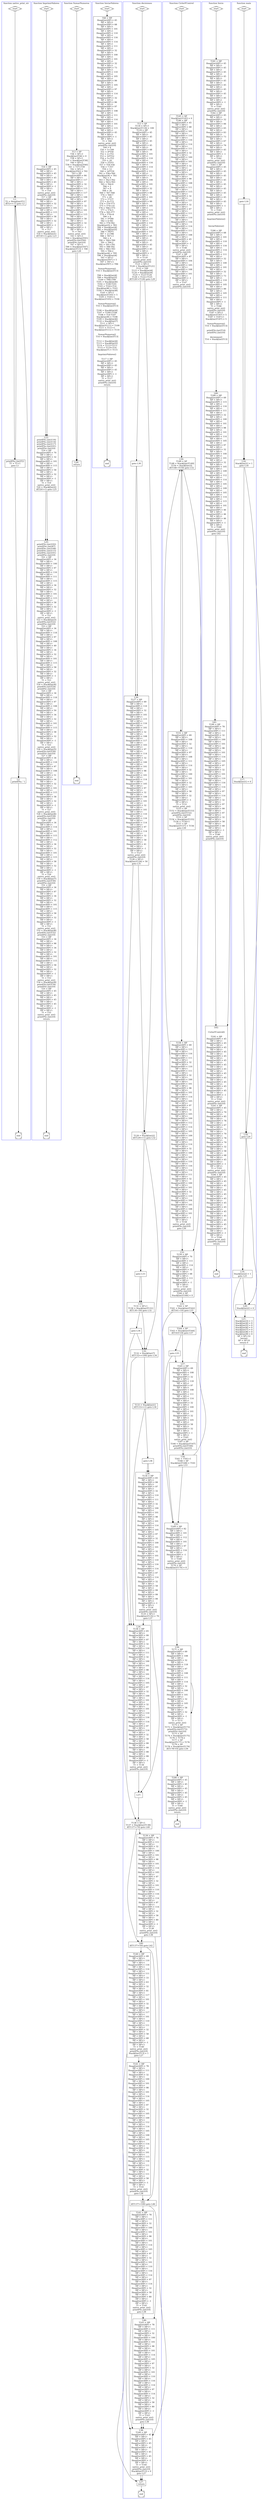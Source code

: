 digraph G {

	subgraph cluster_1 {

 		block1_start1 [shape=Mdiamond; label="start"];
		block1_end1 [shape=Msquare; label="end"];
		color=blue
		label = " function native_print_str ";
		block1_b1[label =<L1:<BR/>T2 = Heap[(int)T1]<BR/>if(T2==-1) goto L2<BR/>>; shape=rectangle];
		block1_b2[label =<printf(%c,(int)T2)<BR/>T1 = T1+1<BR/>goto L1<BR/>>; shape=rectangle];
		block1_b3[label =<L2:<BR/>printf(%c,' ')<BR/>>; shape=rectangle];
		block1_start1->block1_b1->block1_b2->block1_b3->block1_end1;
		block1_b1->block1_b3;block1_b2->block1_b1;

	}

	subgraph cluster_2 {

 		block2_start2 [shape=Mdiamond; label="start"];
		block2_end2 [shape=Msquare; label="end"];
		color=blue
		label = " function ImprimirValores ";
		block2_b1[label =<T16 = HP<BR/>Heap[(int)HP] = 45<BR/>HP = HP+1<BR/>Heap[(int)HP] = 45<BR/>HP = HP+1<BR/>Heap[(int)HP] = 45<BR/>HP = HP+1<BR/>Heap[(int)HP] = 45<BR/>HP = HP+1<BR/>Heap[(int)HP] = -1<BR/>HP = HP+1<BR/>T1 = T16<BR/>native_print_str()<BR/>printf(%c,(int)10)<BR/>T17 = HP<BR/>Heap[(int)HP] = 86<BR/>HP = HP+1<BR/>Heap[(int)HP] = 32<BR/>HP = HP+1<BR/>Heap[(int)HP] = 101<BR/>HP = HP+1<BR/>Heap[(int)HP] = 115<BR/>HP = HP+1<BR/>Heap[(int)HP] = 58<BR/>HP = HP+1<BR/>Heap[(int)HP] = 32<BR/>HP = HP+1<BR/>Heap[(int)HP] = -1<BR/>HP = HP+1<BR/>T1 = T17<BR/>native_print_str()<BR/>T18 = Stack[(int)1]<BR/>if(T18!=1) goto L23<BR/>>; shape=rectangle];
		block2_b2[label =<L23:<BR/>printf(%c,(int)116)<BR/>printf(%c,(int)114)<BR/>printf(%c,(int)117)<BR/>printf(%c,(int)101)<BR/>printf(%c,(int)10)<BR/>T19 = HP<BR/>Heap[(int)HP] = 70<BR/>HP = HP+1<BR/>Heap[(int)HP] = 32<BR/>HP = HP+1<BR/>Heap[(int)HP] = 101<BR/>HP = HP+1<BR/>Heap[(int)HP] = 115<BR/>HP = HP+1<BR/>Heap[(int)HP] = 58<BR/>HP = HP+1<BR/>Heap[(int)HP] = 32<BR/>HP = HP+1<BR/>Heap[(int)HP] = -1<BR/>HP = HP+1<BR/>T1 = T19<BR/>native_print_str()<BR/>T20 = Stack[(int)2]<BR/>if(T20!=1) goto L25<BR/>>; shape=rectangle];
		block2_b3[label =<L25:<BR/>printf(%c,(int)102)<BR/>printf(%c,(int)97)<BR/>printf(%c,(int)108)<BR/>printf(%c,(int)115)<BR/>printf(%c,(int)101)<BR/>printf(%c,(int)10)<BR/>T21 = HP<BR/>Heap[(int)HP] = 34<BR/>HP = HP+1<BR/>Heap[(int)HP] = 100<BR/>HP = HP+1<BR/>Heap[(int)HP] = 97<BR/>HP = HP+1<BR/>Heap[(int)HP] = 116<BR/>HP = HP+1<BR/>Heap[(int)HP] = 111<BR/>HP = HP+1<BR/>Heap[(int)HP] = 115<BR/>HP = HP+1<BR/>Heap[(int)HP] = 34<BR/>HP = HP+1<BR/>Heap[(int)HP] = 32<BR/>HP = HP+1<BR/>Heap[(int)HP] = 101<BR/>HP = HP+1<BR/>Heap[(int)HP] = 115<BR/>HP = HP+1<BR/>Heap[(int)HP] = 58<BR/>HP = HP+1<BR/>Heap[(int)HP] = 32<BR/>HP = HP+1<BR/>Heap[(int)HP] = -1<BR/>HP = HP+1<BR/>T1 = T21<BR/>native_print_str()<BR/>T22 = Stack[(int)3]<BR/>printf(%i,(int)T22)<BR/>printf(%c,(int)10)<BR/>T23 = HP<BR/>Heap[(int)HP] = 34<BR/>HP = HP+1<BR/>Heap[(int)HP] = 118<BR/>HP = HP+1<BR/>Heap[(int)HP] = 97<BR/>HP = HP+1<BR/>Heap[(int)HP] = 108<BR/>HP = HP+1<BR/>Heap[(int)HP] = 49<BR/>HP = HP+1<BR/>Heap[(int)HP] = 34<BR/>HP = HP+1<BR/>Heap[(int)HP] = 32<BR/>HP = HP+1<BR/>Heap[(int)HP] = 101<BR/>HP = HP+1<BR/>Heap[(int)HP] = 115<BR/>HP = HP+1<BR/>Heap[(int)HP] = 58<BR/>HP = HP+1<BR/>Heap[(int)HP] = 32<BR/>HP = HP+1<BR/>Heap[(int)HP] = -1<BR/>HP = HP+1<BR/>T1 = T23<BR/>native_print_str()<BR/>T24 = Stack[(int)4]<BR/>printf(%i,(int)T24)<BR/>printf(%c,(int)10)<BR/>T25 = HP<BR/>Heap[(int)HP] = 34<BR/>HP = HP+1<BR/>Heap[(int)HP] = 118<BR/>HP = HP+1<BR/>Heap[(int)HP] = 97<BR/>HP = HP+1<BR/>Heap[(int)HP] = 108<BR/>HP = HP+1<BR/>Heap[(int)HP] = 50<BR/>HP = HP+1<BR/>Heap[(int)HP] = 34<BR/>HP = HP+1<BR/>Heap[(int)HP] = 32<BR/>HP = HP+1<BR/>Heap[(int)HP] = 101<BR/>HP = HP+1<BR/>Heap[(int)HP] = 115<BR/>HP = HP+1<BR/>Heap[(int)HP] = 58<BR/>HP = HP+1<BR/>Heap[(int)HP] = 32<BR/>HP = HP+1<BR/>Heap[(int)HP] = -1<BR/>HP = HP+1<BR/>T1 = T25<BR/>native_print_str()<BR/>T26 = Stack[(int)5]<BR/>printf(%i,(int)T26)<BR/>printf(%c,(int)10)<BR/>T27 = HP<BR/>Heap[(int)HP] = 34<BR/>HP = HP+1<BR/>Heap[(int)HP] = 118<BR/>HP = HP+1<BR/>Heap[(int)HP] = 97<BR/>HP = HP+1<BR/>Heap[(int)HP] = 108<BR/>HP = HP+1<BR/>Heap[(int)HP] = 51<BR/>HP = HP+1<BR/>Heap[(int)HP] = 34<BR/>HP = HP+1<BR/>Heap[(int)HP] = 32<BR/>HP = HP+1<BR/>Heap[(int)HP] = 101<BR/>HP = HP+1<BR/>Heap[(int)HP] = 115<BR/>HP = HP+1<BR/>Heap[(int)HP] = 58<BR/>HP = HP+1<BR/>Heap[(int)HP] = 32<BR/>HP = HP+1<BR/>Heap[(int)HP] = -1<BR/>HP = HP+1<BR/>T1 = T27<BR/>native_print_str()<BR/>T28 = Stack[(int)6]<BR/>printf(%i,(int)T28)<BR/>printf(%c,(int)10)<BR/>T29 = HP<BR/>Heap[(int)HP] = 34<BR/>HP = HP+1<BR/>Heap[(int)HP] = 114<BR/>HP = HP+1<BR/>Heap[(int)HP] = 101<BR/>HP = HP+1<BR/>Heap[(int)HP] = 115<BR/>HP = HP+1<BR/>Heap[(int)HP] = 112<BR/>HP = HP+1<BR/>Heap[(int)HP] = 34<BR/>HP = HP+1<BR/>Heap[(int)HP] = 32<BR/>HP = HP+1<BR/>Heap[(int)HP] = 101<BR/>HP = HP+1<BR/>Heap[(int)HP] = 115<BR/>HP = HP+1<BR/>Heap[(int)HP] = 58<BR/>HP = HP+1<BR/>Heap[(int)HP] = 32<BR/>HP = HP+1<BR/>Heap[(int)HP] = -1<BR/>HP = HP+1<BR/>T1 = T29<BR/>native_print_str()<BR/>T30 = Stack[(int)7]<BR/>printf(%i,(int)T30)<BR/>printf(%c,(int)10)<BR/>T31 = HP<BR/>Heap[(int)HP] = 34<BR/>HP = HP+1<BR/>Heap[(int)HP] = 97<BR/>HP = HP+1<BR/>Heap[(int)HP] = 34<BR/>HP = HP+1<BR/>Heap[(int)HP] = 32<BR/>HP = HP+1<BR/>Heap[(int)HP] = 101<BR/>HP = HP+1<BR/>Heap[(int)HP] = 115<BR/>HP = HP+1<BR/>Heap[(int)HP] = 58<BR/>HP = HP+1<BR/>Heap[(int)HP] = 32<BR/>HP = HP+1<BR/>Heap[(int)HP] = -1<BR/>HP = HP+1<BR/>T1 = T31<BR/>native_print_str()<BR/>T32 = Stack[(int)8]<BR/>printf(%i,(int)T32)<BR/>printf(%c,(int)10)<BR/>T33 = HP<BR/>Heap[(int)HP] = 34<BR/>HP = HP+1<BR/>Heap[(int)HP] = 98<BR/>HP = HP+1<BR/>Heap[(int)HP] = 34<BR/>HP = HP+1<BR/>Heap[(int)HP] = 32<BR/>HP = HP+1<BR/>Heap[(int)HP] = 101<BR/>HP = HP+1<BR/>Heap[(int)HP] = 115<BR/>HP = HP+1<BR/>Heap[(int)HP] = 58<BR/>HP = HP+1<BR/>Heap[(int)HP] = 32<BR/>HP = HP+1<BR/>Heap[(int)HP] = -1<BR/>HP = HP+1<BR/>T1 = T33<BR/>native_print_str()<BR/>T34 = Stack[(int)9]<BR/>printf(%i,(int)T34)<BR/>printf(%c,(int)10)<BR/>T35 = HP<BR/>Heap[(int)HP] = 45<BR/>HP = HP+1<BR/>Heap[(int)HP] = 45<BR/>HP = HP+1<BR/>Heap[(int)HP] = 45<BR/>HP = HP+1<BR/>Heap[(int)HP] = 45<BR/>HP = HP+1<BR/>Heap[(int)HP] = -1<BR/>HP = HP+1<BR/>T1 = T35<BR/>native_print_str()<BR/>printf(%c,(int)10)<BR/>return<BR/>>; shape=rectangle];
		block2_start2->block2_b1->block2_b2->block2_b3->block2_end2;
		block2_b1->block2_b2;block2_b2->block2_b3;

	}

	subgraph cluster_3 {

 		block3_start3 [shape=Mdiamond; label="start"];
		block3_end3 [shape=Msquare; label="end"];
		color=blue
		label = " function SumarNumeros ";
		block3_b1[label =<T13 = SP<BR/>T36 = SP+3<BR/>Stack[(int)T36] = 0<BR/>T38 = SP+1<BR/>T37 = Stack[(int)T38]<BR/>T40 = SP+2<BR/>T39 = Stack[(int)T40]<BR/>T41 = T37+T39<BR/>T42 = SP+3<BR/>Stack[(int)T42] = T41<BR/>T43 = HP<BR/>Heap[(int)HP] = 84<BR/>HP = HP+1<BR/>Heap[(int)HP] = 117<BR/>HP = HP+1<BR/>Heap[(int)HP] = 32<BR/>HP = HP+1<BR/>Heap[(int)HP] = 115<BR/>HP = HP+1<BR/>Heap[(int)HP] = 117<BR/>HP = HP+1<BR/>Heap[(int)HP] = 109<BR/>HP = HP+1<BR/>Heap[(int)HP] = 97<BR/>HP = HP+1<BR/>Heap[(int)HP] = 32<BR/>HP = HP+1<BR/>Heap[(int)HP] = 101<BR/>HP = HP+1<BR/>Heap[(int)HP] = 115<BR/>HP = HP+1<BR/>Heap[(int)HP] = 58<BR/>HP = HP+1<BR/>Heap[(int)HP] = 32<BR/>HP = HP+1<BR/>Heap[(int)HP] = -1<BR/>HP = HP+1<BR/>T1 = T43<BR/>native_print_str()<BR/>T45 = SP+3<BR/>T44 = Stack[(int)T45]<BR/>printf(%i,(int)T44)<BR/>printf(%c,(int)10)<BR/>T47 = SP+3<BR/>T46 = Stack[(int)T47]<BR/>Stack[(int)T13] = T46<BR/>goto L26<BR/>>; shape=rectangle];
		block3_b2[label =<L26:<BR/>return<BR/>>; shape=rectangle];
		block3_start3->block3_b1->block3_b2->block3_end3;
		block3_b1->block3_b2;

	}

	subgraph cluster_4 {

 		block4_start4 [shape=Mdiamond; label="start"];
		block4_end4 [shape=Msquare; label="end"];
		color=blue
		label = " function IniciarValores ";
		block4_b1[label =<T48 = HP<BR/>Heap[(int)HP] = 45<BR/>HP = HP+1<BR/>Heap[(int)HP] = 68<BR/>HP = HP+1<BR/>Heap[(int)HP] = 101<BR/>HP = HP+1<BR/>Heap[(int)HP] = 110<BR/>HP = HP+1<BR/>Heap[(int)HP] = 116<BR/>HP = HP+1<BR/>Heap[(int)HP] = 114<BR/>HP = HP+1<BR/>Heap[(int)HP] = 111<BR/>HP = HP+1<BR/>Heap[(int)HP] = 32<BR/>HP = HP+1<BR/>Heap[(int)HP] = 100<BR/>HP = HP+1<BR/>Heap[(int)HP] = 101<BR/>HP = HP+1<BR/>Heap[(int)HP] = 32<BR/>HP = HP+1<BR/>Heap[(int)HP] = 73<BR/>HP = HP+1<BR/>Heap[(int)HP] = 110<BR/>HP = HP+1<BR/>Heap[(int)HP] = 105<BR/>HP = HP+1<BR/>Heap[(int)HP] = 99<BR/>HP = HP+1<BR/>Heap[(int)HP] = 105<BR/>HP = HP+1<BR/>Heap[(int)HP] = 97<BR/>HP = HP+1<BR/>Heap[(int)HP] = 114<BR/>HP = HP+1<BR/>Heap[(int)HP] = 32<BR/>HP = HP+1<BR/>Heap[(int)HP] = 86<BR/>HP = HP+1<BR/>Heap[(int)HP] = 97<BR/>HP = HP+1<BR/>Heap[(int)HP] = 108<BR/>HP = HP+1<BR/>Heap[(int)HP] = 111<BR/>HP = HP+1<BR/>Heap[(int)HP] = 114<BR/>HP = HP+1<BR/>Heap[(int)HP] = 101<BR/>HP = HP+1<BR/>Heap[(int)HP] = 115<BR/>HP = HP+1<BR/>Heap[(int)HP] = 45<BR/>HP = HP+1<BR/>Heap[(int)HP] = -1<BR/>HP = HP+1<BR/>T1 = T48<BR/>native_print_str()<BR/>printf(%c,(int)10)<BR/>T49 = 6<BR/>T50 = 5+T49<BR/>T51 = 4*T50<BR/>T52 = 2+T51<BR/>T53 = 10*T52<BR/>T54 = 5+T53<BR/>T55 = 24<BR/>T56 = T55*3<BR/>T57 = T54-T56<BR/>T58 = 7-T57<BR/>T59 = 12<BR/>T60 = 50*T59<BR/>T61 = T58+T60<BR/>Stack[(int)4] = T61<BR/>T62 = 4<BR/>T63 = T62+T62<BR/>T64 = T63+T63<BR/>T65 = T64-9<BR/>T66 = 2<BR/>T67 = 9<BR/>T68 = 30<BR/>T69 = T67-T68<BR/>T70 = T69-7<BR/>T71 = 49<BR/>T72 = T71*7<BR/>T73 = 9+T72<BR/>T74 = T70-T73<BR/>T75 = T74+10<BR/>T76 = T66+T75<BR/>T77 = T76-5<BR/>T78 = T65-T77<BR/>T79 = T78+8<BR/>T80 = 6<BR/>T81 = 5*T80<BR/>T82 = 6-T81<BR/>T83 = T79-T82<BR/>Stack[(int)5] = T83<BR/>T84 = Stack[(int)4]<BR/>T85 = Stack[(int)5]<BR/>T86 = T85*3<BR/>T87 = 2+T86<BR/>T88 = T87+1<BR/>T89 = 4<BR/>T90 = T89+T89<BR/>T91 = T90-2<BR/>T92 = T91+T91<BR/>T93 = T88-T92<BR/>T94 = T84+T93<BR/>T95 = T94-2<BR/>Stack[(int)6] = T95<BR/>T96 = Stack[(int)4]<BR/>T97 = SP+1<BR/>Stack[(int)T97] = 5<BR/>T97 = T97+1<BR/>Stack[(int)T97] = T96<BR/><BR/>SumarNumeros()<BR/>T14 = Stack[(int)T13]<BR/><BR/>T98 = Stack[(int)4]<BR/>T99 = Stack[(int)5]<BR/>T100 = T98+T99<BR/>T101 = Stack[(int)6]<BR/>T102 = T100-T101<BR/>T103 = T102+T14<BR/>Stack[(int)8] = T103<BR/>T104 = Stack[(int)8]<BR/>T105 = SP+1<BR/>Stack[(int)T105] = 5<BR/>T105 = T105+1<BR/>Stack[(int)T105] = T104<BR/><BR/>SumarNumeros()<BR/>T14 = Stack[(int)T13]<BR/><BR/>T106 = Stack[(int)4]<BR/>T107 = T106+T106<BR/>T108 = T14-T107<BR/>Stack[(int)9] = T108<BR/>T109 = Stack[(int)6]<BR/>T110 = Stack[(int)7]<BR/>T111 = SP+1<BR/>Stack[(int)T111] = T109<BR/>T111 = T111+1<BR/>Stack[(int)T111] = T110<BR/><BR/>SumarNumeros()<BR/>T14 = Stack[(int)T13]<BR/><BR/>T112 = Stack[(int)4]<BR/>T113 = Stack[(int)5]<BR/>T114 = T112+T113<BR/>T115 = T114+T14<BR/>Stack[(int)7] = T115<BR/><BR/>ImprimirValores()<BR/><BR/>T117 = HP<BR/>Heap[(int)HP] = 45<BR/>HP = HP+1<BR/>Heap[(int)HP] = 45<BR/>HP = HP+1<BR/>Heap[(int)HP] = 45<BR/>HP = HP+1<BR/>Heap[(int)HP] = -1<BR/>HP = HP+1<BR/>T1 = T117<BR/>native_print_str()<BR/>printf(%c,(int)10)<BR/>return<BR/>>; shape=rectangle];
		block4_start4->block4_b1->block4_end4;
		

	}

	subgraph cluster_5 {

 		block5_start5 [shape=Mdiamond; label="start"];
		block5_end5 [shape=Msquare; label="end"];
		color=blue
		label = " function decisiones ";
		block5_b1[label =<T13 = SP<BR/>T118 = SP+1<BR/>Stack[(int)T118] = 100<BR/>T119 = HP<BR/>Heap[(int)HP] = 45<BR/>HP = HP+1<BR/>Heap[(int)HP] = 45<BR/>HP = HP+1<BR/>Heap[(int)HP] = 45<BR/>HP = HP+1<BR/>Heap[(int)HP] = 45<BR/>HP = HP+1<BR/>Heap[(int)HP] = 68<BR/>HP = HP+1<BR/>Heap[(int)HP] = 101<BR/>HP = HP+1<BR/>Heap[(int)HP] = 110<BR/>HP = HP+1<BR/>Heap[(int)HP] = 116<BR/>HP = HP+1<BR/>Heap[(int)HP] = 114<BR/>HP = HP+1<BR/>Heap[(int)HP] = 111<BR/>HP = HP+1<BR/>Heap[(int)HP] = 32<BR/>HP = HP+1<BR/>Heap[(int)HP] = 100<BR/>HP = HP+1<BR/>Heap[(int)HP] = 101<BR/>HP = HP+1<BR/>Heap[(int)HP] = 32<BR/>HP = HP+1<BR/>Heap[(int)HP] = 68<BR/>HP = HP+1<BR/>Heap[(int)HP] = 101<BR/>HP = HP+1<BR/>Heap[(int)HP] = 99<BR/>HP = HP+1<BR/>Heap[(int)HP] = 105<BR/>HP = HP+1<BR/>Heap[(int)HP] = 115<BR/>HP = HP+1<BR/>Heap[(int)HP] = 105<BR/>HP = HP+1<BR/>Heap[(int)HP] = 111<BR/>HP = HP+1<BR/>Heap[(int)HP] = 110<BR/>HP = HP+1<BR/>Heap[(int)HP] = 101<BR/>HP = HP+1<BR/>Heap[(int)HP] = 115<BR/>HP = HP+1<BR/>Heap[(int)HP] = 45<BR/>HP = HP+1<BR/>Heap[(int)HP] = 45<BR/>HP = HP+1<BR/>Heap[(int)HP] = 45<BR/>HP = HP+1<BR/>Heap[(int)HP] = 45<BR/>HP = HP+1<BR/>Heap[(int)HP] = -1<BR/>HP = HP+1<BR/>T1 = T119<BR/>native_print_str()<BR/>printf(%c,(int)10)<BR/>T121 = SP+1<BR/>T120 = Stack[(int)T121]<BR/>T122 = 100<BR/>T123 = Stack[(int)4]<BR/>T124 = Stack[(int)4]<BR/>T125 = T123-T124<BR/>T126 = T122+T125<BR/>if(T120!=T126) goto L29<BR/>>; shape=rectangle];
		block5_b2[label =<goto L30<BR/>>; shape=rectangle];
		block5_b3[label =<L30:<BR/>T127 = HP<BR/>Heap[(int)HP] = 69<BR/>HP = HP+1<BR/>Heap[(int)HP] = 110<BR/>HP = HP+1<BR/>Heap[(int)HP] = 32<BR/>HP = HP+1<BR/>Heap[(int)HP] = 101<BR/>HP = HP+1<BR/>Heap[(int)HP] = 115<BR/>HP = HP+1<BR/>Heap[(int)HP] = 116<BR/>HP = HP+1<BR/>Heap[(int)HP] = 101<BR/>HP = HP+1<BR/>Heap[(int)HP] = 32<BR/>HP = HP+1<BR/>Heap[(int)HP] = 108<BR/>HP = HP+1<BR/>Heap[(int)HP] = 117<BR/>HP = HP+1<BR/>Heap[(int)HP] = 103<BR/>HP = HP+1<BR/>Heap[(int)HP] = 97<BR/>HP = HP+1<BR/>Heap[(int)HP] = 114<BR/>HP = HP+1<BR/>Heap[(int)HP] = 32<BR/>HP = HP+1<BR/>Heap[(int)HP] = 100<BR/>HP = HP+1<BR/>Heap[(int)HP] = 101<BR/>HP = HP+1<BR/>Heap[(int)HP] = 98<BR/>HP = HP+1<BR/>Heap[(int)HP] = 101<BR/>HP = HP+1<BR/>Heap[(int)HP] = 114<BR/>HP = HP+1<BR/>Heap[(int)HP] = 105<BR/>HP = HP+1<BR/>Heap[(int)HP] = 97<BR/>HP = HP+1<BR/>Heap[(int)HP] = 32<BR/>HP = HP+1<BR/>Heap[(int)HP] = 100<BR/>HP = HP+1<BR/>Heap[(int)HP] = 101<BR/>HP = HP+1<BR/>Heap[(int)HP] = 32<BR/>HP = HP+1<BR/>Heap[(int)HP] = 101<BR/>HP = HP+1<BR/>Heap[(int)HP] = 110<BR/>HP = HP+1<BR/>Heap[(int)HP] = 116<BR/>HP = HP+1<BR/>Heap[(int)HP] = 114<BR/>HP = HP+1<BR/>Heap[(int)HP] = 97<BR/>HP = HP+1<BR/>Heap[(int)HP] = 114<BR/>HP = HP+1<BR/>Heap[(int)HP] = 32<BR/>HP = HP+1<BR/>Heap[(int)HP] = 58<BR/>HP = HP+1<BR/>Heap[(int)HP] = 41<BR/>HP = HP+1<BR/>Heap[(int)HP] = -1<BR/>HP = HP+1<BR/>T1 = T127<BR/>native_print_str()<BR/>printf(%c,(int)10)<BR/>T128 = SP+1<BR/>Stack[(int)T128] = 50<BR/>goto L31<BR/>>; shape=rectangle];
		block5_b4[label =<L29:<BR/>T129 = Stack[(int)2]<BR/>if(T129==1) goto L32<BR/>>; shape=rectangle];
		block5_b5[label =<goto L33<BR/>>; shape=rectangle];
		block5_b6[label =<L33:<BR/>T131 = SP+1<BR/>T130 = Stack[(int)T131]<BR/>if(T130→50) goto L32<BR/>>; shape=rectangle];
		block5_b7[label =<goto L34<BR/>>; shape=rectangle];
		block5_b8[label =<L32:<BR/>T132 = Stack[(int)7]<BR/>if(T132==100) goto L34<BR/>>; shape=rectangle];
		block5_b9[label =<T133 = Stack[(int)1]<BR/>if(T133==1) goto L34<BR/>>; shape=rectangle];
		block5_b10[label =<goto L36<BR/>>; shape=rectangle];
		block5_b11[label =<L36:<BR/>T134 = HP<BR/>Heap[(int)HP] = 65<BR/>HP = HP+1<BR/>Heap[(int)HP] = 99<BR/>HP = HP+1<BR/>Heap[(int)HP] = 97<BR/>HP = HP+1<BR/>Heap[(int)HP] = 32<BR/>HP = HP+1<BR/>Heap[(int)HP] = 110<BR/>HP = HP+1<BR/>Heap[(int)HP] = 111<BR/>HP = HP+1<BR/>Heap[(int)HP] = 32<BR/>HP = HP+1<BR/>Heap[(int)HP] = 100<BR/>HP = HP+1<BR/>Heap[(int)HP] = 101<BR/>HP = HP+1<BR/>Heap[(int)HP] = 98<BR/>HP = HP+1<BR/>Heap[(int)HP] = 101<BR/>HP = HP+1<BR/>Heap[(int)HP] = 114<BR/>HP = HP+1<BR/>Heap[(int)HP] = 105<BR/>HP = HP+1<BR/>Heap[(int)HP] = 97<BR/>HP = HP+1<BR/>Heap[(int)HP] = 32<BR/>HP = HP+1<BR/>Heap[(int)HP] = 100<BR/>HP = HP+1<BR/>Heap[(int)HP] = 101<BR/>HP = HP+1<BR/>Heap[(int)HP] = 32<BR/>HP = HP+1<BR/>Heap[(int)HP] = 101<BR/>HP = HP+1<BR/>Heap[(int)HP] = 110<BR/>HP = HP+1<BR/>Heap[(int)HP] = 116<BR/>HP = HP+1<BR/>Heap[(int)HP] = 114<BR/>HP = HP+1<BR/>Heap[(int)HP] = 97<BR/>HP = HP+1<BR/>Heap[(int)HP] = 114<BR/>HP = HP+1<BR/>Heap[(int)HP] = 32<BR/>HP = HP+1<BR/>Heap[(int)HP] = 58<BR/>HP = HP+1<BR/>Heap[(int)HP] = 99<BR/>HP = HP+1<BR/>Heap[(int)HP] = 99<BR/>HP = HP+1<BR/>Heap[(int)HP] = 99<BR/>HP = HP+1<BR/>Heap[(int)HP] = -1<BR/>HP = HP+1<BR/>T1 = T134<BR/>native_print_str()<BR/>printf(%c,(int)10)<BR/>T135 = SP+1<BR/>Stack[(int)T135] = 70<BR/>goto L37<BR/>>; shape=rectangle];
		block5_b12[label =<L34:<BR/>T136 = HP<BR/>Heap[(int)HP] = 65<BR/>HP = HP+1<BR/>Heap[(int)HP] = 99<BR/>HP = HP+1<BR/>Heap[(int)HP] = 97<BR/>HP = HP+1<BR/>Heap[(int)HP] = 32<BR/>HP = HP+1<BR/>Heap[(int)HP] = 110<BR/>HP = HP+1<BR/>Heap[(int)HP] = 111<BR/>HP = HP+1<BR/>Heap[(int)HP] = 32<BR/>HP = HP+1<BR/>Heap[(int)HP] = 100<BR/>HP = HP+1<BR/>Heap[(int)HP] = 101<BR/>HP = HP+1<BR/>Heap[(int)HP] = 98<BR/>HP = HP+1<BR/>Heap[(int)HP] = 101<BR/>HP = HP+1<BR/>Heap[(int)HP] = 114<BR/>HP = HP+1<BR/>Heap[(int)HP] = 105<BR/>HP = HP+1<BR/>Heap[(int)HP] = 97<BR/>HP = HP+1<BR/>Heap[(int)HP] = 32<BR/>HP = HP+1<BR/>Heap[(int)HP] = 100<BR/>HP = HP+1<BR/>Heap[(int)HP] = 101<BR/>HP = HP+1<BR/>Heap[(int)HP] = 32<BR/>HP = HP+1<BR/>Heap[(int)HP] = 101<BR/>HP = HP+1<BR/>Heap[(int)HP] = 110<BR/>HP = HP+1<BR/>Heap[(int)HP] = 116<BR/>HP = HP+1<BR/>Heap[(int)HP] = 114<BR/>HP = HP+1<BR/>Heap[(int)HP] = 97<BR/>HP = HP+1<BR/>Heap[(int)HP] = 114<BR/>HP = HP+1<BR/>Heap[(int)HP] = 32<BR/>HP = HP+1<BR/>Heap[(int)HP] = 58<BR/>HP = HP+1<BR/>Heap[(int)HP] = 99<BR/>HP = HP+1<BR/>Heap[(int)HP] = 99<BR/>HP = HP+1<BR/>Heap[(int)HP] = 99<BR/>HP = HP+1<BR/>Heap[(int)HP] = 99<BR/>HP = HP+1<BR/>Heap[(int)HP] = -1<BR/>HP = HP+1<BR/>T1 = T136<BR/>native_print_str()<BR/>printf(%c,(int)10)<BR/>>; shape=rectangle];
		block5_b13[label =<L37:<BR/>>; shape=rectangle];
		block5_b14[label =<L31:<BR/>T138 = SP+1<BR/>T137 = Stack[(int)T138]<BR/>if(T137!=70) goto L40<BR/>>; shape=rectangle];
		block5_b15[label =<T139 = HP<BR/>Heap[(int)HP] = 78<BR/>HP = HP+1<BR/>Heap[(int)HP] = 111<BR/>HP = HP+1<BR/>Heap[(int)HP] = 32<BR/>HP = HP+1<BR/>Heap[(int)HP] = 100<BR/>HP = HP+1<BR/>Heap[(int)HP] = 101<BR/>HP = HP+1<BR/>Heap[(int)HP] = 98<BR/>HP = HP+1<BR/>Heap[(int)HP] = 101<BR/>HP = HP+1<BR/>Heap[(int)HP] = 114<BR/>HP = HP+1<BR/>Heap[(int)HP] = 105<BR/>HP = HP+1<BR/>Heap[(int)HP] = 97<BR/>HP = HP+1<BR/>Heap[(int)HP] = 32<BR/>HP = HP+1<BR/>Heap[(int)HP] = 101<BR/>HP = HP+1<BR/>Heap[(int)HP] = 110<BR/>HP = HP+1<BR/>Heap[(int)HP] = 116<BR/>HP = HP+1<BR/>Heap[(int)HP] = 114<BR/>HP = HP+1<BR/>Heap[(int)HP] = 97<BR/>HP = HP+1<BR/>Heap[(int)HP] = 114<BR/>HP = HP+1<BR/>Heap[(int)HP] = 32<BR/>HP = HP+1<BR/>Heap[(int)HP] = 58<BR/>HP = HP+1<BR/>Heap[(int)HP] = 80<BR/>HP = HP+1<BR/>Heap[(int)HP] = -1<BR/>HP = HP+1<BR/>T1 = T139<BR/>native_print_str()<BR/>printf(%c,(int)10)<BR/>goto L38<BR/>>; shape=rectangle];
		block5_b16[label =<L40:<BR/>if(T137!=50) goto L42<BR/>>; shape=rectangle];
		block5_b17[label =<T140 = HP<BR/>Heap[(int)HP] = 69<BR/>HP = HP+1<BR/>Heap[(int)HP] = 110<BR/>HP = HP+1<BR/>Heap[(int)HP] = 116<BR/>HP = HP+1<BR/>Heap[(int)HP] = 114<BR/>HP = HP+1<BR/>Heap[(int)HP] = 111<BR/>HP = HP+1<BR/>Heap[(int)HP] = 33<BR/>HP = HP+1<BR/>Heap[(int)HP] = 63<BR/>HP = HP+1<BR/>Heap[(int)HP] = 32<BR/>HP = HP+1<BR/>Heap[(int)HP] = 81<BR/>HP = HP+1<BR/>Heap[(int)HP] = 117<BR/>HP = HP+1<BR/>Heap[(int)HP] = 101<BR/>HP = HP+1<BR/>Heap[(int)HP] = 32<BR/>HP = HP+1<BR/>Heap[(int)HP] = 98<BR/>HP = HP+1<BR/>Heap[(int)HP] = 117<BR/>HP = HP+1<BR/>Heap[(int)HP] = 101<BR/>HP = HP+1<BR/>Heap[(int)HP] = 110<BR/>HP = HP+1<BR/>Heap[(int)HP] = 111<BR/>HP = HP+1<BR/>Heap[(int)HP] = 32<BR/>HP = HP+1<BR/>Heap[(int)HP] = 58<BR/>HP = HP+1<BR/>Heap[(int)HP] = 68<BR/>HP = HP+1<BR/>Heap[(int)HP] = -1<BR/>HP = HP+1<BR/>T1 = T140<BR/>native_print_str()<BR/>printf(%c,(int)10)<BR/>Stack[(int)T13] = 1<BR/>goto L27<BR/>>; shape=rectangle];
		block5_b18[label =<T141 = HP<BR/>Heap[(int)HP] = 78<BR/>HP = HP+1<BR/>Heap[(int)HP] = 111<BR/>HP = HP+1<BR/>Heap[(int)HP] = 32<BR/>HP = HP+1<BR/>Heap[(int)HP] = 100<BR/>HP = HP+1<BR/>Heap[(int)HP] = 101<BR/>HP = HP+1<BR/>Heap[(int)HP] = 98<BR/>HP = HP+1<BR/>Heap[(int)HP] = 101<BR/>HP = HP+1<BR/>Heap[(int)HP] = 114<BR/>HP = HP+1<BR/>Heap[(int)HP] = 105<BR/>HP = HP+1<BR/>Heap[(int)HP] = 97<BR/>HP = HP+1<BR/>Heap[(int)HP] = 32<BR/>HP = HP+1<BR/>Heap[(int)HP] = 105<BR/>HP = HP+1<BR/>Heap[(int)HP] = 109<BR/>HP = HP+1<BR/>Heap[(int)HP] = 112<BR/>HP = HP+1<BR/>Heap[(int)HP] = 114<BR/>HP = HP+1<BR/>Heap[(int)HP] = 105<BR/>HP = HP+1<BR/>Heap[(int)HP] = 109<BR/>HP = HP+1<BR/>Heap[(int)HP] = 105<BR/>HP = HP+1<BR/>Heap[(int)HP] = 114<BR/>HP = HP+1<BR/>Heap[(int)HP] = 32<BR/>HP = HP+1<BR/>Heap[(int)HP] = 101<BR/>HP = HP+1<BR/>Heap[(int)HP] = 115<BR/>HP = HP+1<BR/>Heap[(int)HP] = 116<BR/>HP = HP+1<BR/>Heap[(int)HP] = 111<BR/>HP = HP+1<BR/>Heap[(int)HP] = 32<BR/>HP = HP+1<BR/>Heap[(int)HP] = 111<BR/>HP = HP+1<BR/>Heap[(int)HP] = 58<BR/>HP = HP+1<BR/>Heap[(int)HP] = -1<BR/>HP = HP+1<BR/>T1 = T141<BR/>native_print_str()<BR/>printf(%c,(int)10)<BR/>goto L38<BR/>>; shape=rectangle];
		block5_b19[label =<L42:<BR/>if(T137!=100) goto L46<BR/>>; shape=rectangle];
		block5_b20[label =<T142 = HP<BR/>Heap[(int)HP] = 78<BR/>HP = HP+1<BR/>Heap[(int)HP] = 111<BR/>HP = HP+1<BR/>Heap[(int)HP] = 32<BR/>HP = HP+1<BR/>Heap[(int)HP] = 100<BR/>HP = HP+1<BR/>Heap[(int)HP] = 101<BR/>HP = HP+1<BR/>Heap[(int)HP] = 98<BR/>HP = HP+1<BR/>Heap[(int)HP] = 101<BR/>HP = HP+1<BR/>Heap[(int)HP] = 114<BR/>HP = HP+1<BR/>Heap[(int)HP] = 105<BR/>HP = HP+1<BR/>Heap[(int)HP] = 97<BR/>HP = HP+1<BR/>Heap[(int)HP] = 32<BR/>HP = HP+1<BR/>Heap[(int)HP] = 101<BR/>HP = HP+1<BR/>Heap[(int)HP] = 110<BR/>HP = HP+1<BR/>Heap[(int)HP] = 116<BR/>HP = HP+1<BR/>Heap[(int)HP] = 114<BR/>HP = HP+1<BR/>Heap[(int)HP] = 97<BR/>HP = HP+1<BR/>Heap[(int)HP] = 114<BR/>HP = HP+1<BR/>Heap[(int)HP] = 32<BR/>HP = HP+1<BR/>Heap[(int)HP] = 58<BR/>HP = HP+1<BR/>Heap[(int)HP] = 80<BR/>HP = HP+1<BR/>Heap[(int)HP] = -1<BR/>HP = HP+1<BR/>T1 = T142<BR/>native_print_str()<BR/>printf(%c,(int)10)<BR/>goto L38<BR/>>; shape=rectangle];
		block5_b21[label =<L46:<BR/>T143 = HP<BR/>Heap[(int)HP] = 78<BR/>HP = HP+1<BR/>Heap[(int)HP] = 111<BR/>HP = HP+1<BR/>Heap[(int)HP] = 32<BR/>HP = HP+1<BR/>Heap[(int)HP] = 100<BR/>HP = HP+1<BR/>Heap[(int)HP] = 101<BR/>HP = HP+1<BR/>Heap[(int)HP] = 98<BR/>HP = HP+1<BR/>Heap[(int)HP] = 101<BR/>HP = HP+1<BR/>Heap[(int)HP] = 114<BR/>HP = HP+1<BR/>Heap[(int)HP] = 105<BR/>HP = HP+1<BR/>Heap[(int)HP] = 97<BR/>HP = HP+1<BR/>Heap[(int)HP] = 32<BR/>HP = HP+1<BR/>Heap[(int)HP] = 101<BR/>HP = HP+1<BR/>Heap[(int)HP] = 110<BR/>HP = HP+1<BR/>Heap[(int)HP] = 116<BR/>HP = HP+1<BR/>Heap[(int)HP] = 114<BR/>HP = HP+1<BR/>Heap[(int)HP] = 97<BR/>HP = HP+1<BR/>Heap[(int)HP] = 114<BR/>HP = HP+1<BR/>Heap[(int)HP] = 32<BR/>HP = HP+1<BR/>Heap[(int)HP] = 58<BR/>HP = HP+1<BR/>Heap[(int)HP] = 80<BR/>HP = HP+1<BR/>Heap[(int)HP] = -1<BR/>HP = HP+1<BR/>T1 = T143<BR/>native_print_str()<BR/>printf(%c,(int)10)<BR/>goto L38<BR/>>; shape=rectangle];
		block5_b22[label =<L38:<BR/>T144 = HP<BR/>Heap[(int)HP] = 45<BR/>HP = HP+1<BR/>Heap[(int)HP] = 45<BR/>HP = HP+1<BR/>Heap[(int)HP] = 45<BR/>HP = HP+1<BR/>Heap[(int)HP] = 45<BR/>HP = HP+1<BR/>Heap[(int)HP] = 45<BR/>HP = HP+1<BR/>Heap[(int)HP] = 45<BR/>HP = HP+1<BR/>Heap[(int)HP] = -1<BR/>HP = HP+1<BR/>T1 = T144<BR/>native_print_str()<BR/>printf(%c,(int)10)<BR/>Stack[(int)T13] = 0<BR/>goto L27<BR/>>; shape=rectangle];
		block5_b23[label =<L27:<BR/>return<BR/>>; shape=rectangle];
		block5_start5->block5_b1->block5_b2->block5_b3->block5_b4->block5_b5->block5_b6->block5_b7->block5_b8->block5_b9->block5_b10->block5_b11->block5_b12->block5_b13->block5_b14->block5_b15->block5_b16->block5_b17->block5_b18->block5_b19->block5_b20->block5_b21->block5_b22->block5_b23->block5_end5;
		block5_b1->block5_b4;block5_b2->block5_b3;block5_b3->block5_b14;block5_b4->block5_b8;block5_b5->block5_b6;block5_b6->block5_b8;block5_b7->block5_b12;block5_b8->block5_b12;block5_b9->block5_b12;block5_b10->block5_b11;block5_b11->block5_b13;block5_b14->block5_b16;block5_b15->block5_b22;block5_b16->block5_b19;block5_b17->block5_b23;block5_b18->block5_b22;block5_b19->block5_b21;block5_b20->block5_b22;block5_b21->block5_b22;block5_b22->block5_b23;

	}

	subgraph cluster_6 {

 		block6_start6 [shape=Mdiamond; label="start"];
		block6_end6 [shape=Msquare; label="end"];
		color=blue
		label = " function CiclosYControl ";
		block6_b1[label =<T145 = SP<BR/>Stack[(int)T145] = 0<BR/>T146 = HP<BR/>Heap[(int)HP] = 45<BR/>HP = HP+1<BR/>Heap[(int)HP] = 68<BR/>HP = HP+1<BR/>Heap[(int)HP] = 101<BR/>HP = HP+1<BR/>Heap[(int)HP] = 110<BR/>HP = HP+1<BR/>Heap[(int)HP] = 116<BR/>HP = HP+1<BR/>Heap[(int)HP] = 114<BR/>HP = HP+1<BR/>Heap[(int)HP] = 111<BR/>HP = HP+1<BR/>Heap[(int)HP] = 32<BR/>HP = HP+1<BR/>Heap[(int)HP] = 100<BR/>HP = HP+1<BR/>Heap[(int)HP] = 101<BR/>HP = HP+1<BR/>Heap[(int)HP] = 32<BR/>HP = HP+1<BR/>Heap[(int)HP] = 67<BR/>HP = HP+1<BR/>Heap[(int)HP] = 105<BR/>HP = HP+1<BR/>Heap[(int)HP] = 99<BR/>HP = HP+1<BR/>Heap[(int)HP] = 108<BR/>HP = HP+1<BR/>Heap[(int)HP] = 111<BR/>HP = HP+1<BR/>Heap[(int)HP] = 115<BR/>HP = HP+1<BR/>Heap[(int)HP] = 32<BR/>HP = HP+1<BR/>Heap[(int)HP] = 121<BR/>HP = HP+1<BR/>Heap[(int)HP] = 32<BR/>HP = HP+1<BR/>Heap[(int)HP] = 67<BR/>HP = HP+1<BR/>Heap[(int)HP] = 111<BR/>HP = HP+1<BR/>Heap[(int)HP] = 110<BR/>HP = HP+1<BR/>Heap[(int)HP] = 116<BR/>HP = HP+1<BR/>Heap[(int)HP] = 114<BR/>HP = HP+1<BR/>Heap[(int)HP] = 111<BR/>HP = HP+1<BR/>Heap[(int)HP] = 108<BR/>HP = HP+1<BR/>Heap[(int)HP] = 45<BR/>HP = HP+1<BR/>Heap[(int)HP] = -1<BR/>HP = HP+1<BR/>T1 = T146<BR/>native_print_str()<BR/>printf(%c,(int)10)<BR/>T147 = HP<BR/>Heap[(int)HP] = 87<BR/>HP = HP+1<BR/>Heap[(int)HP] = 104<BR/>HP = HP+1<BR/>Heap[(int)HP] = 105<BR/>HP = HP+1<BR/>Heap[(int)HP] = 108<BR/>HP = HP+1<BR/>Heap[(int)HP] = 101<BR/>HP = HP+1<BR/>Heap[(int)HP] = -1<BR/>HP = HP+1<BR/>T1 = T147<BR/>native_print_str()<BR/>printf(%c,(int)10)<BR/>>; shape=rectangle];
		block6_b2[label =<L50:<BR/>T149 = SP<BR/>T148 = Stack[(int)T149]<BR/>T150 = Stack[(int)3]<BR/>if(T148→T150) goto L52<BR/>>; shape=rectangle];
		block6_b3[label =<T151 = HP<BR/>Heap[(int)HP] = 69<BR/>HP = HP+1<BR/>Heap[(int)HP] = 108<BR/>HP = HP+1<BR/>Heap[(int)HP] = 32<BR/>HP = HP+1<BR/>Heap[(int)HP] = 118<BR/>HP = HP+1<BR/>Heap[(int)HP] = 97<BR/>HP = HP+1<BR/>Heap[(int)HP] = 108<BR/>HP = HP+1<BR/>Heap[(int)HP] = 111<BR/>HP = HP+1<BR/>Heap[(int)HP] = 114<BR/>HP = HP+1<BR/>Heap[(int)HP] = 32<BR/>HP = HP+1<BR/>Heap[(int)HP] = 100<BR/>HP = HP+1<BR/>Heap[(int)HP] = 101<BR/>HP = HP+1<BR/>Heap[(int)HP] = 32<BR/>HP = HP+1<BR/>Heap[(int)HP] = 105<BR/>HP = HP+1<BR/>Heap[(int)HP] = 58<BR/>HP = HP+1<BR/>Heap[(int)HP] = 32<BR/>HP = HP+1<BR/>Heap[(int)HP] = -1<BR/>HP = HP+1<BR/>T1 = T151<BR/>native_print_str()<BR/>T153 = SP<BR/>T152 = Stack[(int)T153]<BR/>printf(%i,(int)T152)<BR/>printf(%c,(int)10)<BR/>T155 = SP<BR/>T154 = Stack[(int)T155]<BR/>T156 = T154+1<BR/>T157 = SP<BR/>Stack[(int)T157] = T156<BR/>goto L50<BR/>>; shape=rectangle];
		block6_b4[label =<T158 = HP<BR/>Heap[(int)HP] = 69<BR/>HP = HP+1<BR/>Heap[(int)HP] = 115<BR/>HP = HP+1<BR/>Heap[(int)HP] = 116<BR/>HP = HP+1<BR/>Heap[(int)HP] = 111<BR/>HP = HP+1<BR/>Heap[(int)HP] = 32<BR/>HP = HP+1<BR/>Heap[(int)HP] = 110<BR/>HP = HP+1<BR/>Heap[(int)HP] = 111<BR/>HP = HP+1<BR/>Heap[(int)HP] = 32<BR/>HP = HP+1<BR/>Heap[(int)HP] = 100<BR/>HP = HP+1<BR/>Heap[(int)HP] = 101<BR/>HP = HP+1<BR/>Heap[(int)HP] = 98<BR/>HP = HP+1<BR/>Heap[(int)HP] = 101<BR/>HP = HP+1<BR/>Heap[(int)HP] = 114<BR/>HP = HP+1<BR/>Heap[(int)HP] = 105<BR/>HP = HP+1<BR/>Heap[(int)HP] = 97<BR/>HP = HP+1<BR/>Heap[(int)HP] = 32<BR/>HP = HP+1<BR/>Heap[(int)HP] = 105<BR/>HP = HP+1<BR/>Heap[(int)HP] = 109<BR/>HP = HP+1<BR/>Heap[(int)HP] = 112<BR/>HP = HP+1<BR/>Heap[(int)HP] = 114<BR/>HP = HP+1<BR/>Heap[(int)HP] = 105<BR/>HP = HP+1<BR/>Heap[(int)HP] = 109<BR/>HP = HP+1<BR/>Heap[(int)HP] = 105<BR/>HP = HP+1<BR/>Heap[(int)HP] = 114<BR/>HP = HP+1<BR/>Heap[(int)HP] = 32<BR/>HP = HP+1<BR/>Heap[(int)HP] = 100<BR/>HP = HP+1<BR/>Heap[(int)HP] = 101<BR/>HP = HP+1<BR/>Heap[(int)HP] = 110<BR/>HP = HP+1<BR/>Heap[(int)HP] = 116<BR/>HP = HP+1<BR/>Heap[(int)HP] = 114<BR/>HP = HP+1<BR/>Heap[(int)HP] = 111<BR/>HP = HP+1<BR/>Heap[(int)HP] = 32<BR/>HP = HP+1<BR/>Heap[(int)HP] = 100<BR/>HP = HP+1<BR/>Heap[(int)HP] = 101<BR/>HP = HP+1<BR/>Heap[(int)HP] = 32<BR/>HP = HP+1<BR/>Heap[(int)HP] = 119<BR/>HP = HP+1<BR/>Heap[(int)HP] = 104<BR/>HP = HP+1<BR/>Heap[(int)HP] = 105<BR/>HP = HP+1<BR/>Heap[(int)HP] = 108<BR/>HP = HP+1<BR/>Heap[(int)HP] = 101<BR/>HP = HP+1<BR/>Heap[(int)HP] = -1<BR/>HP = HP+1<BR/>T1 = T158<BR/>native_print_str()<BR/>printf(%c,(int)10)<BR/>goto L50<BR/>>; shape=rectangle];
		block6_b5[label =<L52:<BR/>T159 = HP<BR/>Heap[(int)HP] = 70<BR/>HP = HP+1<BR/>Heap[(int)HP] = 111<BR/>HP = HP+1<BR/>Heap[(int)HP] = 114<BR/>HP = HP+1<BR/>Heap[(int)HP] = 32<BR/>HP = HP+1<BR/>Heap[(int)HP] = 68<BR/>HP = HP+1<BR/>Heap[(int)HP] = 111<BR/>HP = HP+1<BR/>Heap[(int)HP] = -1<BR/>HP = HP+1<BR/>T1 = T159<BR/>native_print_str()<BR/>printf(%c,(int)10)<BR/>T160 = SP<BR/>Stack[(int)T160] = 0<BR/>>; shape=rectangle];
		block6_b6[label =<L53:<BR/>T162 = SP<BR/>T161 = Stack[(int)T162]<BR/>if(T161→10) goto L55<BR/>>; shape=rectangle];
		block6_b7[label =<T164 = SP<BR/>T163 = Stack[(int)T164]<BR/>if(T163!=8) goto L57<BR/>>; shape=rectangle];
		block6_b8[label =<goto L55<BR/>>; shape=rectangle];
		block6_b9[label =<L57:<BR/>T165 = HP<BR/>Heap[(int)HP] = 69<BR/>HP = HP+1<BR/>Heap[(int)HP] = 108<BR/>HP = HP+1<BR/>Heap[(int)HP] = 32<BR/>HP = HP+1<BR/>Heap[(int)HP] = 118<BR/>HP = HP+1<BR/>Heap[(int)HP] = 97<BR/>HP = HP+1<BR/>Heap[(int)HP] = 108<BR/>HP = HP+1<BR/>Heap[(int)HP] = 111<BR/>HP = HP+1<BR/>Heap[(int)HP] = 114<BR/>HP = HP+1<BR/>Heap[(int)HP] = 32<BR/>HP = HP+1<BR/>Heap[(int)HP] = 100<BR/>HP = HP+1<BR/>Heap[(int)HP] = 101<BR/>HP = HP+1<BR/>Heap[(int)HP] = 32<BR/>HP = HP+1<BR/>Heap[(int)HP] = 105<BR/>HP = HP+1<BR/>Heap[(int)HP] = 58<BR/>HP = HP+1<BR/>Heap[(int)HP] = 32<BR/>HP = HP+1<BR/>Heap[(int)HP] = -1<BR/>HP = HP+1<BR/>T1 = T165<BR/>native_print_str()<BR/>T167 = SP<BR/>T166 = Stack[(int)T167]<BR/>printf(%i,(int)T166)<BR/>printf(%c,(int)10)<BR/>>; shape=rectangle];
		block6_b10[label =<L54:<BR/>T161 = T161+1<BR/>T168 = SP<BR/>Stack[(int)T168] = T161<BR/>goto L53<BR/>>; shape=rectangle];
		block6_b11[label =<L55:<BR/>T169 = HP<BR/>Heap[(int)HP] = 82<BR/>HP = HP+1<BR/>Heap[(int)HP] = 101<BR/>HP = HP+1<BR/>Heap[(int)HP] = 112<BR/>HP = HP+1<BR/>Heap[(int)HP] = 101<BR/>HP = HP+1<BR/>Heap[(int)HP] = 97<BR/>HP = HP+1<BR/>Heap[(int)HP] = 116<BR/>HP = HP+1<BR/>Heap[(int)HP] = -1<BR/>HP = HP+1<BR/>T1 = T169<BR/>native_print_str()<BR/>printf(%c,(int)10)<BR/>T170 = SP<BR/>Stack[(int)T170] = 6<BR/>>; shape=rectangle];
		block6_b12[label =<L59:<BR/>T171 = HP<BR/>Heap[(int)HP] = 69<BR/>HP = HP+1<BR/>Heap[(int)HP] = 108<BR/>HP = HP+1<BR/>Heap[(int)HP] = 32<BR/>HP = HP+1<BR/>Heap[(int)HP] = 118<BR/>HP = HP+1<BR/>Heap[(int)HP] = 97<BR/>HP = HP+1<BR/>Heap[(int)HP] = 108<BR/>HP = HP+1<BR/>Heap[(int)HP] = 111<BR/>HP = HP+1<BR/>Heap[(int)HP] = 114<BR/>HP = HP+1<BR/>Heap[(int)HP] = 32<BR/>HP = HP+1<BR/>Heap[(int)HP] = 100<BR/>HP = HP+1<BR/>Heap[(int)HP] = 101<BR/>HP = HP+1<BR/>Heap[(int)HP] = 32<BR/>HP = HP+1<BR/>Heap[(int)HP] = 105<BR/>HP = HP+1<BR/>Heap[(int)HP] = 58<BR/>HP = HP+1<BR/>Heap[(int)HP] = 32<BR/>HP = HP+1<BR/>Heap[(int)HP] = -1<BR/>HP = HP+1<BR/>T1 = T171<BR/>native_print_str()<BR/>T173 = SP<BR/>T172 = Stack[(int)T173]<BR/>printf(%i,(int)T172)<BR/>printf(%c,(int)10)<BR/>T175 = SP<BR/>T174 = Stack[(int)T175]<BR/>T176 = T174-2<BR/>T177 = SP<BR/>Stack[(int)T177] = T176<BR/>T179 = SP<BR/>T178 = Stack[(int)T179]<BR/>if(T178!=0) goto L59<BR/>>; shape=rectangle];
		block6_b13[label =<T180 = HP<BR/>Heap[(int)HP] = 45<BR/>HP = HP+1<BR/>Heap[(int)HP] = 45<BR/>HP = HP+1<BR/>Heap[(int)HP] = 45<BR/>HP = HP+1<BR/>Heap[(int)HP] = 45<BR/>HP = HP+1<BR/>Heap[(int)HP] = 45<BR/>HP = HP+1<BR/>Heap[(int)HP] = -1<BR/>HP = HP+1<BR/>T1 = T180<BR/>native_print_str()<BR/>printf(%c,(int)10)<BR/>return<BR/>>; shape=rectangle];
		block6_start6->block6_b1->block6_b2->block6_b3->block6_b4->block6_b5->block6_b6->block6_b7->block6_b8->block6_b9->block6_b10->block6_b11->block6_b12->block6_b13->block6_end6;
		block6_b2->block6_b5;block6_b3->block6_b2;block6_b4->block6_b2;block6_b6->block6_b11;block6_b7->block6_b9;block6_b8->block6_b11;block6_b10->block6_b6;block6_b12->block6_b12;

	}

	subgraph cluster_7 {

 		block7_start7 [shape=Mdiamond; label="start"];
		block7_end7 [shape=Msquare; label="end"];
		color=blue
		label = " function Inicio ";
		block7_b1[label =<T181 = HP<BR/>Heap[(int)HP] = 45<BR/>HP = HP+1<BR/>Heap[(int)HP] = 45<BR/>HP = HP+1<BR/>Heap[(int)HP] = 45<BR/>HP = HP+1<BR/>Heap[(int)HP] = 45<BR/>HP = HP+1<BR/>Heap[(int)HP] = 45<BR/>HP = HP+1<BR/>Heap[(int)HP] = 45<BR/>HP = HP+1<BR/>Heap[(int)HP] = 45<BR/>HP = HP+1<BR/>Heap[(int)HP] = 45<BR/>HP = HP+1<BR/>Heap[(int)HP] = 45<BR/>HP = HP+1<BR/>Heap[(int)HP] = -1<BR/>HP = HP+1<BR/>T1 = T181<BR/>native_print_str()<BR/>printf(%c,(int)10)<BR/>T182 = HP<BR/>Heap[(int)HP] = 45<BR/>HP = HP+1<BR/>Heap[(int)HP] = 32<BR/>HP = HP+1<BR/>Heap[(int)HP] = 66<BR/>HP = HP+1<BR/>Heap[(int)HP] = 65<BR/>HP = HP+1<BR/>Heap[(int)HP] = 83<BR/>HP = HP+1<BR/>Heap[(int)HP] = 73<BR/>HP = HP+1<BR/>Heap[(int)HP] = 67<BR/>HP = HP+1<BR/>Heap[(int)HP] = 79<BR/>HP = HP+1<BR/>Heap[(int)HP] = 45<BR/>HP = HP+1<BR/>Heap[(int)HP] = -1<BR/>HP = HP+1<BR/>T1 = T182<BR/>native_print_str()<BR/>printf(%c,(int)10)<BR/>T183 = HP<BR/>Heap[(int)HP] = 45<BR/>HP = HP+1<BR/>Heap[(int)HP] = 45<BR/>HP = HP+1<BR/>Heap[(int)HP] = 45<BR/>HP = HP+1<BR/>Heap[(int)HP] = 45<BR/>HP = HP+1<BR/>Heap[(int)HP] = 45<BR/>HP = HP+1<BR/>Heap[(int)HP] = 45<BR/>HP = HP+1<BR/>Heap[(int)HP] = 45<BR/>HP = HP+1<BR/>Heap[(int)HP] = 45<BR/>HP = HP+1<BR/>Heap[(int)HP] = 45<BR/>HP = HP+1<BR/>Heap[(int)HP] = -1<BR/>HP = HP+1<BR/>T1 = T183<BR/>native_print_str()<BR/>printf(%c,(int)10)<BR/><BR/>ImprimirValores()<BR/><BR/><BR/>IniciarValores()<BR/><BR/>T186 = HP<BR/>Heap[(int)HP] = 68<BR/>HP = HP+1<BR/>Heap[(int)HP] = 101<BR/>HP = HP+1<BR/>Heap[(int)HP] = 110<BR/>HP = HP+1<BR/>Heap[(int)HP] = 116<BR/>HP = HP+1<BR/>Heap[(int)HP] = 114<BR/>HP = HP+1<BR/>Heap[(int)HP] = 111<BR/>HP = HP+1<BR/>Heap[(int)HP] = 32<BR/>HP = HP+1<BR/>Heap[(int)HP] = 100<BR/>HP = HP+1<BR/>Heap[(int)HP] = 101<BR/>HP = HP+1<BR/>Heap[(int)HP] = 32<BR/>HP = HP+1<BR/>Heap[(int)HP] = 73<BR/>HP = HP+1<BR/>Heap[(int)HP] = 110<BR/>HP = HP+1<BR/>Heap[(int)HP] = 105<BR/>HP = HP+1<BR/>Heap[(int)HP] = 99<BR/>HP = HP+1<BR/>Heap[(int)HP] = 105<BR/>HP = HP+1<BR/>Heap[(int)HP] = 111<BR/>HP = HP+1<BR/>Heap[(int)HP] = -1<BR/>HP = HP+1<BR/>T1 = T186<BR/>native_print_str()<BR/>printf(%c,(int)10)<BR/>T187 = SP+1<BR/>Stack[(int)T187] = 5<BR/>T187 = T187+1<BR/>Stack[(int)T187] = 5<BR/><BR/>SumarNumeros()<BR/>T14 = Stack[(int)T13]<BR/><BR/>printf(%i,(int)T14)<BR/>printf(%c,(int)10)<BR/><BR/>decisiones()<BR/>T14 = Stack[(int)T13]<BR/><BR/>>; shape=rectangle];
		block7_b2[label =<L60:<BR/>T189 = HP<BR/>Heap[(int)HP] = 69<BR/>HP = HP+1<BR/>Heap[(int)HP] = 115<BR/>HP = HP+1<BR/>Heap[(int)HP] = 116<BR/>HP = HP+1<BR/>Heap[(int)HP] = 111<BR/>HP = HP+1<BR/>Heap[(int)HP] = 32<BR/>HP = HP+1<BR/>Heap[(int)HP] = 100<BR/>HP = HP+1<BR/>Heap[(int)HP] = 101<BR/>HP = HP+1<BR/>Heap[(int)HP] = 98<BR/>HP = HP+1<BR/>Heap[(int)HP] = 101<BR/>HP = HP+1<BR/>Heap[(int)HP] = 114<BR/>HP = HP+1<BR/>Heap[(int)HP] = 105<BR/>HP = HP+1<BR/>Heap[(int)HP] = 97<BR/>HP = HP+1<BR/>Heap[(int)HP] = 32<BR/>HP = HP+1<BR/>Heap[(int)HP] = 100<BR/>HP = HP+1<BR/>Heap[(int)HP] = 101<BR/>HP = HP+1<BR/>Heap[(int)HP] = 32<BR/>HP = HP+1<BR/>Heap[(int)HP] = 105<BR/>HP = HP+1<BR/>Heap[(int)HP] = 109<BR/>HP = HP+1<BR/>Heap[(int)HP] = 112<BR/>HP = HP+1<BR/>Heap[(int)HP] = 114<BR/>HP = HP+1<BR/>Heap[(int)HP] = 105<BR/>HP = HP+1<BR/>Heap[(int)HP] = 109<BR/>HP = HP+1<BR/>Heap[(int)HP] = 105<BR/>HP = HP+1<BR/>Heap[(int)HP] = 114<BR/>HP = HP+1<BR/>Heap[(int)HP] = 115<BR/>HP = HP+1<BR/>Heap[(int)HP] = 101<BR/>HP = HP+1<BR/>Heap[(int)HP] = 46<BR/>HP = HP+1<BR/>Heap[(int)HP] = 46<BR/>HP = HP+1<BR/>Heap[(int)HP] = 46<BR/>HP = HP+1<BR/>Heap[(int)HP] = -1<BR/>HP = HP+1<BR/>T1 = T189<BR/>native_print_str()<BR/>printf(%c,(int)10)<BR/>goto L62<BR/>>; shape=rectangle];
		block7_b3[label =<L61:<BR/>T190 = HP<BR/>Heap[(int)HP] = 78<BR/>HP = HP+1<BR/>Heap[(int)HP] = 111<BR/>HP = HP+1<BR/>Heap[(int)HP] = 32<BR/>HP = HP+1<BR/>Heap[(int)HP] = 100<BR/>HP = HP+1<BR/>Heap[(int)HP] = 101<BR/>HP = HP+1<BR/>Heap[(int)HP] = 98<BR/>HP = HP+1<BR/>Heap[(int)HP] = 101<BR/>HP = HP+1<BR/>Heap[(int)HP] = 114<BR/>HP = HP+1<BR/>Heap[(int)HP] = 105<BR/>HP = HP+1<BR/>Heap[(int)HP] = 97<BR/>HP = HP+1<BR/>Heap[(int)HP] = 32<BR/>HP = HP+1<BR/>Heap[(int)HP] = 101<BR/>HP = HP+1<BR/>Heap[(int)HP] = 110<BR/>HP = HP+1<BR/>Heap[(int)HP] = 116<BR/>HP = HP+1<BR/>Heap[(int)HP] = 114<BR/>HP = HP+1<BR/>Heap[(int)HP] = 97<BR/>HP = HP+1<BR/>Heap[(int)HP] = 114<BR/>HP = HP+1<BR/>Heap[(int)HP] = 32<BR/>HP = HP+1<BR/>Heap[(int)HP] = 97<BR/>HP = HP+1<BR/>Heap[(int)HP] = 99<BR/>HP = HP+1<BR/>Heap[(int)HP] = 97<BR/>HP = HP+1<BR/>Heap[(int)HP] = 32<BR/>HP = HP+1<BR/>Heap[(int)HP] = 58<BR/>HP = HP+1<BR/>Heap[(int)HP] = 68<BR/>HP = HP+1<BR/>Heap[(int)HP] = -1<BR/>HP = HP+1<BR/>T1 = T190<BR/>native_print_str()<BR/>printf(%c,(int)10)<BR/>>; shape=rectangle];
		block7_b4[label =<L62:<BR/><BR/>CiclosYControl()<BR/><BR/>T192 = HP<BR/>Heap[(int)HP] = 45<BR/>HP = HP+1<BR/>Heap[(int)HP] = 45<BR/>HP = HP+1<BR/>Heap[(int)HP] = 45<BR/>HP = HP+1<BR/>Heap[(int)HP] = 45<BR/>HP = HP+1<BR/>Heap[(int)HP] = 45<BR/>HP = HP+1<BR/>Heap[(int)HP] = 45<BR/>HP = HP+1<BR/>Heap[(int)HP] = 45<BR/>HP = HP+1<BR/>Heap[(int)HP] = 45<BR/>HP = HP+1<BR/>Heap[(int)HP] = 45<BR/>HP = HP+1<BR/>Heap[(int)HP] = 45<BR/>HP = HP+1<BR/>Heap[(int)HP] = 45<BR/>HP = HP+1<BR/>Heap[(int)HP] = 45<BR/>HP = HP+1<BR/>Heap[(int)HP] = 45<BR/>HP = HP+1<BR/>Heap[(int)HP] = -1<BR/>HP = HP+1<BR/>T1 = T192<BR/>native_print_str()<BR/>printf(%c,(int)10)<BR/>T193 = HP<BR/>Heap[(int)HP] = 45<BR/>HP = HP+1<BR/>Heap[(int)HP] = 70<BR/>HP = HP+1<BR/>Heap[(int)HP] = 85<BR/>HP = HP+1<BR/>Heap[(int)HP] = 78<BR/>HP = HP+1<BR/>Heap[(int)HP] = 67<BR/>HP = HP+1<BR/>Heap[(int)HP] = 73<BR/>HP = HP+1<BR/>Heap[(int)HP] = 79<BR/>HP = HP+1<BR/>Heap[(int)HP] = 78<BR/>HP = HP+1<BR/>Heap[(int)HP] = 79<BR/>HP = HP+1<BR/>Heap[(int)HP] = 32<BR/>HP = HP+1<BR/>Heap[(int)HP] = 58<BR/>HP = HP+1<BR/>Heap[(int)HP] = 68<BR/>HP = HP+1<BR/>Heap[(int)HP] = 45<BR/>HP = HP+1<BR/>Heap[(int)HP] = -1<BR/>HP = HP+1<BR/>T1 = T193<BR/>native_print_str()<BR/>printf(%c,(int)10)<BR/>T194 = HP<BR/>Heap[(int)HP] = 45<BR/>HP = HP+1<BR/>Heap[(int)HP] = 45<BR/>HP = HP+1<BR/>Heap[(int)HP] = 45<BR/>HP = HP+1<BR/>Heap[(int)HP] = 45<BR/>HP = HP+1<BR/>Heap[(int)HP] = 45<BR/>HP = HP+1<BR/>Heap[(int)HP] = 45<BR/>HP = HP+1<BR/>Heap[(int)HP] = 45<BR/>HP = HP+1<BR/>Heap[(int)HP] = 45<BR/>HP = HP+1<BR/>Heap[(int)HP] = 45<BR/>HP = HP+1<BR/>Heap[(int)HP] = 45<BR/>HP = HP+1<BR/>Heap[(int)HP] = 45<BR/>HP = HP+1<BR/>Heap[(int)HP] = 45<BR/>HP = HP+1<BR/>Heap[(int)HP] = 45<BR/>HP = HP+1<BR/>Heap[(int)HP] = -1<BR/>HP = HP+1<BR/>T1 = T194<BR/>native_print_str()<BR/>printf(%c,(int)10)<BR/>return<BR/>>; shape=rectangle];
		block7_start7->block7_b1->block7_b2->block7_b3->block7_b4->block7_end7;
		block7_b2->block7_b4;

	}

	subgraph cluster_8 {

 		block8_start8 [shape=Mdiamond; label="start"];
		block8_end8 [shape=Msquare; label="end"];
		color=blue
		label = " function main ";
		block8_b1[label =<goto L16<BR/>>; shape=rectangle];
		block8_b2[label =<L16:<BR/>Stack[(int)1] = 1<BR/>goto L18<BR/>>; shape=rectangle];
		block8_b3[label =<L17:<BR/>Stack[(int)1] = 0<BR/>>; shape=rectangle];
		block8_b4[label =<L18:<BR/>goto L20<BR/>>; shape=rectangle];
		block8_b5[label =<L19:<BR/>Stack[(int)2] = 1<BR/>goto L21<BR/>>; shape=rectangle];
		block8_b6[label =<L20:<BR/>Stack[(int)2] = 0<BR/>>; shape=rectangle];
		block8_b7[label =<L21:<BR/>Stack[(int)3] = 3<BR/>Stack[(int)4] = 0<BR/>Stack[(int)5] = 0<BR/>Stack[(int)6] = 0<BR/>Stack[(int)7] = 0<BR/>Stack[(int)8] = 0<BR/>Stack[(int)9] = 0<BR/>SP = SP+10<BR/>Inicio()<BR/>SP = SP-10<BR/>return 0<BR/>>; shape=rectangle];
		block8_start8->block8_b1->block8_b2->block8_b3->block8_b4->block8_b5->block8_b6->block8_b7->block8_end8;
		block8_b1->block8_b2;block8_b2->block8_b4;block8_b4->block8_b6;block8_b5->block8_b7;

	}


}
